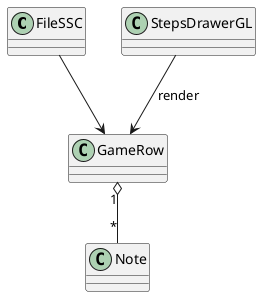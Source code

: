 @startuml
class FileSSC
class Note
class GameRow
class StepsDrawerGL
FileSSC --> GameRow
GameRow "1" o-- "*" Note
StepsDrawerGL --> GameRow : render
@enduml
